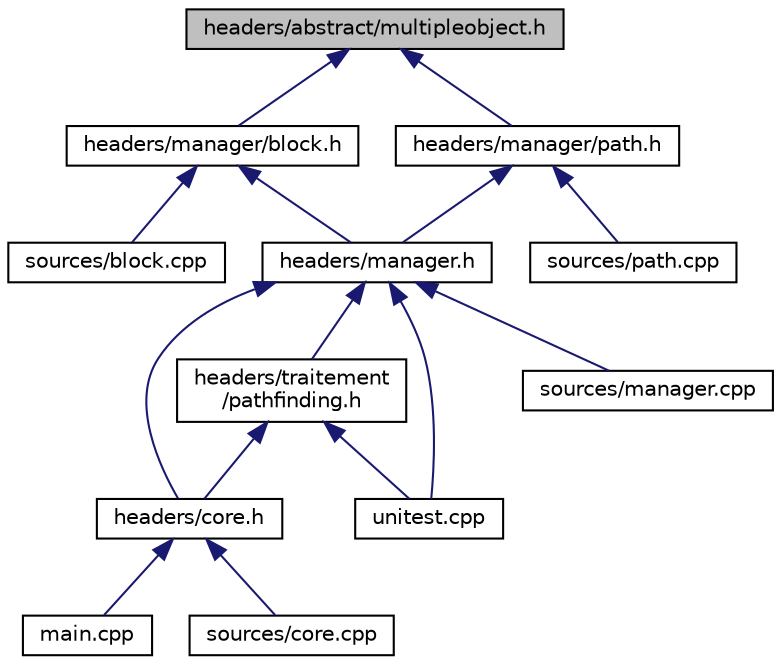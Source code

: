 digraph "headers/abstract/multipleobject.h"
{
  edge [fontname="Helvetica",fontsize="10",labelfontname="Helvetica",labelfontsize="10"];
  node [fontname="Helvetica",fontsize="10",shape=record];
  Node1 [label="headers/abstract/multipleobject.h",height=0.2,width=0.4,color="black", fillcolor="grey75", style="filled" fontcolor="black"];
  Node1 -> Node2 [dir="back",color="midnightblue",fontsize="10",style="solid",fontname="Helvetica"];
  Node2 [label="headers/manager/block.h",height=0.2,width=0.4,color="black", fillcolor="white", style="filled",URL="$block_8h.html",tooltip="Abstract of MultipleObject  Virtual function. "];
  Node2 -> Node3 [dir="back",color="midnightblue",fontsize="10",style="solid",fontname="Helvetica"];
  Node3 [label="headers/manager.h",height=0.2,width=0.4,color="black", fillcolor="white", style="filled",URL="$manager_8h.html",tooltip="allow to know *_DEF into the matrix (include &quot;definition.h&quot;) "];
  Node3 -> Node4 [dir="back",color="midnightblue",fontsize="10",style="solid",fontname="Helvetica"];
  Node4 [label="headers/core.h",height=0.2,width=0.4,color="black", fillcolor="white", style="filled",URL="$core_8h.html",tooltip="State of State Machine. "];
  Node4 -> Node5 [dir="back",color="midnightblue",fontsize="10",style="solid",fontname="Helvetica"];
  Node5 [label="main.cpp",height=0.2,width=0.4,color="black", fillcolor="white", style="filled",URL="$main_8cpp.html"];
  Node4 -> Node6 [dir="back",color="midnightblue",fontsize="10",style="solid",fontname="Helvetica"];
  Node6 [label="sources/core.cpp",height=0.2,width=0.4,color="black", fillcolor="white", style="filled",URL="$core_8cpp.html"];
  Node3 -> Node7 [dir="back",color="midnightblue",fontsize="10",style="solid",fontname="Helvetica"];
  Node7 [label="headers/traitement\l/pathfinding.h",height=0.2,width=0.4,color="black", fillcolor="white", style="filled",URL="$pathfinding_8h.html",tooltip="Search the best way to go to Arrival. "];
  Node7 -> Node4 [dir="back",color="midnightblue",fontsize="10",style="solid",fontname="Helvetica"];
  Node7 -> Node8 [dir="back",color="midnightblue",fontsize="10",style="solid",fontname="Helvetica"];
  Node8 [label="unitest.cpp",height=0.2,width=0.4,color="black", fillcolor="white", style="filled",URL="$unitest_8cpp.html"];
  Node3 -> Node9 [dir="back",color="midnightblue",fontsize="10",style="solid",fontname="Helvetica"];
  Node9 [label="sources/manager.cpp",height=0.2,width=0.4,color="black", fillcolor="white", style="filled",URL="$manager_8cpp.html"];
  Node3 -> Node8 [dir="back",color="midnightblue",fontsize="10",style="solid",fontname="Helvetica"];
  Node2 -> Node10 [dir="back",color="midnightblue",fontsize="10",style="solid",fontname="Helvetica"];
  Node10 [label="sources/block.cpp",height=0.2,width=0.4,color="black", fillcolor="white", style="filled",URL="$block_8cpp.html"];
  Node1 -> Node11 [dir="back",color="midnightblue",fontsize="10",style="solid",fontname="Helvetica"];
  Node11 [label="headers/manager/path.h",height=0.2,width=0.4,color="black", fillcolor="white", style="filled",URL="$path_8h.html",tooltip="Abstract of MultipleObject  Virtual function. "];
  Node11 -> Node3 [dir="back",color="midnightblue",fontsize="10",style="solid",fontname="Helvetica"];
  Node11 -> Node12 [dir="back",color="midnightblue",fontsize="10",style="solid",fontname="Helvetica"];
  Node12 [label="sources/path.cpp",height=0.2,width=0.4,color="black", fillcolor="white", style="filled",URL="$path_8cpp.html"];
}
